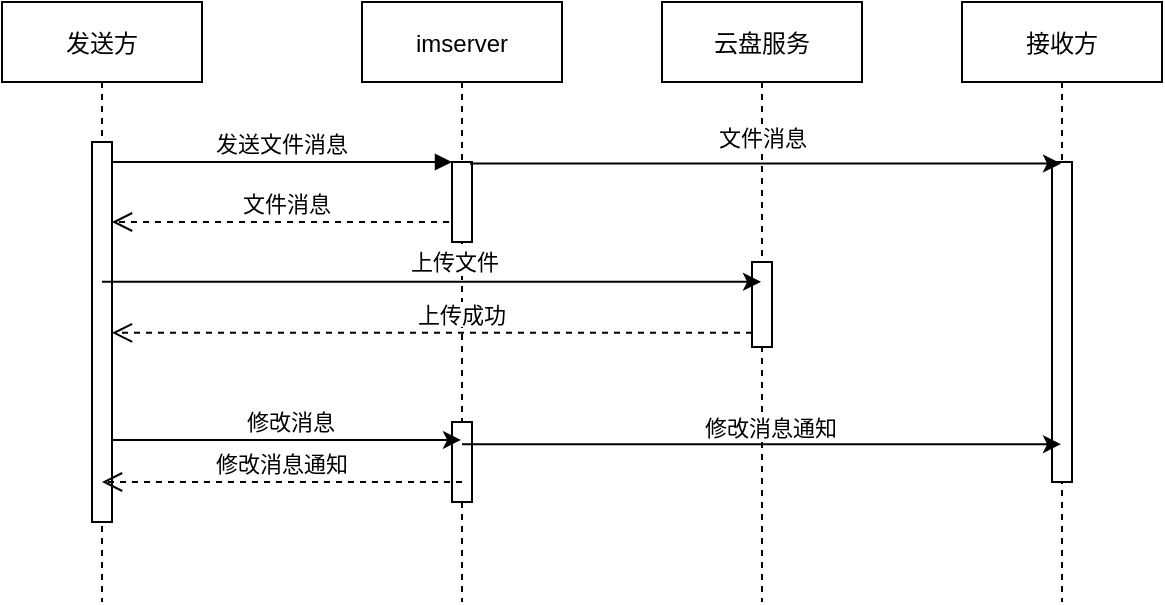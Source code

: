 <mxfile version="20.4.1" type="github" pages="2">
  <diagram id="kgpKYQtTHZ0yAKxKKP6v" name="Page-1">
    <mxGraphModel dx="2062" dy="1114" grid="1" gridSize="10" guides="1" tooltips="1" connect="1" arrows="1" fold="1" page="1" pageScale="1" pageWidth="850" pageHeight="1100" math="0" shadow="0">
      <root>
        <mxCell id="0" />
        <mxCell id="1" parent="0" />
        <mxCell id="3nuBFxr9cyL0pnOWT2aG-1" value="发送方" style="shape=umlLifeline;perimeter=lifelinePerimeter;container=1;collapsible=0;recursiveResize=0;rounded=0;shadow=0;strokeWidth=1;" parent="1" vertex="1">
          <mxGeometry x="120" y="80" width="100" height="300" as="geometry" />
        </mxCell>
        <mxCell id="3nuBFxr9cyL0pnOWT2aG-2" value="" style="points=[];perimeter=orthogonalPerimeter;rounded=0;shadow=0;strokeWidth=1;strokeColor=default;" parent="3nuBFxr9cyL0pnOWT2aG-1" vertex="1">
          <mxGeometry x="45" y="70" width="10" height="190" as="geometry" />
        </mxCell>
        <mxCell id="gy9t10pCT_fsQRH_xq3I-10" value="文件消息" style="html=1;verticalAlign=bottom;endArrow=open;dashed=1;endSize=8;rounded=0;" edge="1" parent="3nuBFxr9cyL0pnOWT2aG-1" source="3nuBFxr9cyL0pnOWT2aG-5">
          <mxGeometry relative="1" as="geometry">
            <mxPoint x="135" y="110" as="sourcePoint" />
            <mxPoint x="55" y="110" as="targetPoint" />
          </mxGeometry>
        </mxCell>
        <mxCell id="3nuBFxr9cyL0pnOWT2aG-5" value="imserver" style="shape=umlLifeline;perimeter=lifelinePerimeter;container=1;collapsible=0;recursiveResize=0;rounded=0;shadow=0;strokeWidth=1;" parent="1" vertex="1">
          <mxGeometry x="300" y="80" width="100" height="300" as="geometry" />
        </mxCell>
        <mxCell id="3nuBFxr9cyL0pnOWT2aG-6" value="" style="points=[];perimeter=orthogonalPerimeter;rounded=0;shadow=0;strokeWidth=1;" parent="3nuBFxr9cyL0pnOWT2aG-5" vertex="1">
          <mxGeometry x="45" y="80" width="10" height="40" as="geometry" />
        </mxCell>
        <mxCell id="gy9t10pCT_fsQRH_xq3I-16" value="" style="points=[];perimeter=orthogonalPerimeter;rounded=0;shadow=0;strokeWidth=1;" vertex="1" parent="3nuBFxr9cyL0pnOWT2aG-5">
          <mxGeometry x="45" y="210" width="10" height="40" as="geometry" />
        </mxCell>
        <mxCell id="3nuBFxr9cyL0pnOWT2aG-7" value="修改消息通知" style="verticalAlign=bottom;endArrow=open;dashed=1;endSize=8;shadow=0;strokeWidth=1;exitX=0.5;exitY=0.75;exitDx=0;exitDy=0;exitPerimeter=0;" parent="1" source="gy9t10pCT_fsQRH_xq3I-16" edge="1">
          <mxGeometry relative="1" as="geometry">
            <mxPoint x="170" y="320" as="targetPoint" />
            <mxPoint x="340" y="320" as="sourcePoint" />
            <Array as="points" />
          </mxGeometry>
        </mxCell>
        <mxCell id="3nuBFxr9cyL0pnOWT2aG-8" value="发送文件消息" style="verticalAlign=bottom;endArrow=block;entryX=0;entryY=0;shadow=0;strokeWidth=1;" parent="1" source="3nuBFxr9cyL0pnOWT2aG-2" target="3nuBFxr9cyL0pnOWT2aG-6" edge="1">
          <mxGeometry relative="1" as="geometry">
            <mxPoint x="275" y="160" as="sourcePoint" />
          </mxGeometry>
        </mxCell>
        <mxCell id="t9TUQoEVMoBpgPRhTsKx-1" value="接收方" style="shape=umlLifeline;perimeter=lifelinePerimeter;container=1;collapsible=0;recursiveResize=0;rounded=0;shadow=0;strokeWidth=1;" parent="1" vertex="1">
          <mxGeometry x="600" y="80" width="100" height="300" as="geometry" />
        </mxCell>
        <mxCell id="t9TUQoEVMoBpgPRhTsKx-2" value="" style="points=[];perimeter=orthogonalPerimeter;rounded=0;shadow=0;strokeWidth=1;" parent="t9TUQoEVMoBpgPRhTsKx-1" vertex="1">
          <mxGeometry x="45" y="80" width="10" height="160" as="geometry" />
        </mxCell>
        <mxCell id="t9TUQoEVMoBpgPRhTsKx-3" value="云盘服务" style="shape=umlLifeline;perimeter=lifelinePerimeter;container=1;collapsible=0;recursiveResize=0;rounded=0;shadow=0;strokeWidth=1;" parent="1" vertex="1">
          <mxGeometry x="450" y="80" width="100" height="300" as="geometry" />
        </mxCell>
        <mxCell id="gy9t10pCT_fsQRH_xq3I-1" value="" style="endArrow=classic;html=1;rounded=0;exitX=0.9;exitY=0.019;exitDx=0;exitDy=0;exitPerimeter=0;" edge="1" parent="1" source="3nuBFxr9cyL0pnOWT2aG-6" target="t9TUQoEVMoBpgPRhTsKx-1">
          <mxGeometry width="50" height="50" relative="1" as="geometry">
            <mxPoint x="450" y="590" as="sourcePoint" />
            <mxPoint x="500" y="540" as="targetPoint" />
          </mxGeometry>
        </mxCell>
        <mxCell id="gy9t10pCT_fsQRH_xq3I-4" value="文件消息" style="edgeLabel;html=1;align=center;verticalAlign=middle;resizable=0;points=[];spacingTop=0;spacingBottom=0;" vertex="1" connectable="0" parent="gy9t10pCT_fsQRH_xq3I-1">
          <mxGeometry x="-0.519" relative="1" as="geometry">
            <mxPoint x="75" y="-13" as="offset" />
          </mxGeometry>
        </mxCell>
        <mxCell id="gy9t10pCT_fsQRH_xq3I-11" value="上传成功" style="verticalAlign=bottom;endArrow=open;dashed=1;endSize=8;exitX=0;exitY=0.833;shadow=0;strokeWidth=1;exitDx=0;exitDy=0;exitPerimeter=0;" edge="1" parent="1" source="t9TUQoEVMoBpgPRhTsKx-4" target="3nuBFxr9cyL0pnOWT2aG-2">
          <mxGeometry x="-0.094" relative="1" as="geometry">
            <mxPoint x="220" y="250.0" as="targetPoint" />
            <mxPoint x="390" y="250.0" as="sourcePoint" />
            <mxPoint as="offset" />
          </mxGeometry>
        </mxCell>
        <mxCell id="gy9t10pCT_fsQRH_xq3I-12" value="" style="endArrow=classic;html=1;rounded=0;exitX=1;exitY=0.784;exitDx=0;exitDy=0;exitPerimeter=0;" edge="1" parent="1" source="3nuBFxr9cyL0pnOWT2aG-2" target="3nuBFxr9cyL0pnOWT2aG-5">
          <mxGeometry width="50" height="50" relative="1" as="geometry">
            <mxPoint x="180" y="274" as="sourcePoint" />
            <mxPoint x="250" y="270" as="targetPoint" />
          </mxGeometry>
        </mxCell>
        <mxCell id="gy9t10pCT_fsQRH_xq3I-13" value="修改消息" style="edgeLabel;html=1;align=center;verticalAlign=middle;resizable=0;points=[];spacingBottom=0;spacingTop=10;" vertex="1" connectable="0" parent="gy9t10pCT_fsQRH_xq3I-12">
          <mxGeometry x="0.107" y="-1" relative="1" as="geometry">
            <mxPoint x="-8" y="-15" as="offset" />
          </mxGeometry>
        </mxCell>
        <mxCell id="gy9t10pCT_fsQRH_xq3I-14" value="" style="endArrow=classic;html=1;rounded=0;exitX=0.5;exitY=0.737;exitDx=0;exitDy=0;exitPerimeter=0;" edge="1" parent="1" source="3nuBFxr9cyL0pnOWT2aG-5" target="t9TUQoEVMoBpgPRhTsKx-1">
          <mxGeometry width="50" height="50" relative="1" as="geometry">
            <mxPoint x="440" y="310" as="sourcePoint" />
            <mxPoint x="470" y="260" as="targetPoint" />
          </mxGeometry>
        </mxCell>
        <mxCell id="gy9t10pCT_fsQRH_xq3I-15" value="修改消息通知" style="edgeLabel;html=1;align=center;verticalAlign=middle;resizable=0;points=[];spacingTop=10;" vertex="1" connectable="0" parent="gy9t10pCT_fsQRH_xq3I-14">
          <mxGeometry x="-0.107" y="-2" relative="1" as="geometry">
            <mxPoint x="20" y="-15" as="offset" />
          </mxGeometry>
        </mxCell>
        <mxCell id="t9TUQoEVMoBpgPRhTsKx-4" value="" style="points=[];perimeter=orthogonalPerimeter;rounded=0;shadow=0;strokeWidth=1;" parent="1" vertex="1">
          <mxGeometry x="495" y="210" width="10" height="42.5" as="geometry" />
        </mxCell>
        <mxCell id="gy9t10pCT_fsQRH_xq3I-19" value="" style="endArrow=classic;html=1;rounded=0;exitX=0.5;exitY=0.368;exitDx=0;exitDy=0;exitPerimeter=0;" edge="1" parent="1" source="3nuBFxr9cyL0pnOWT2aG-2" target="t9TUQoEVMoBpgPRhTsKx-3">
          <mxGeometry width="50" height="50" relative="1" as="geometry">
            <mxPoint x="180" y="220" as="sourcePoint" />
            <mxPoint x="320" y="210" as="targetPoint" />
          </mxGeometry>
        </mxCell>
        <mxCell id="gy9t10pCT_fsQRH_xq3I-20" value="上传文件" style="edgeLabel;html=1;align=center;verticalAlign=middle;resizable=0;points=[];" vertex="1" connectable="0" parent="gy9t10pCT_fsQRH_xq3I-19">
          <mxGeometry x="0.12" y="-2" relative="1" as="geometry">
            <mxPoint x="-9" y="-12" as="offset" />
          </mxGeometry>
        </mxCell>
      </root>
    </mxGraphModel>
  </diagram>
  <diagram id="t29WqWlT03_QM-5SSbT1" name="第 2 页">
    <mxGraphModel dx="2062" dy="1114" grid="1" gridSize="10" guides="1" tooltips="1" connect="1" arrows="1" fold="1" page="1" pageScale="1" pageWidth="827" pageHeight="1169" math="0" shadow="0">
      <root>
        <mxCell id="0" />
        <mxCell id="1" parent="0" />
      </root>
    </mxGraphModel>
  </diagram>
</mxfile>

